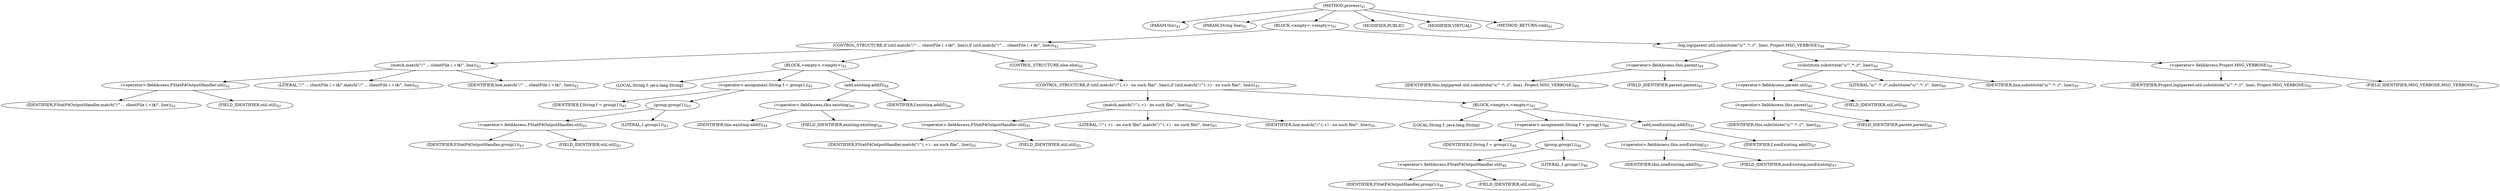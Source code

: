 digraph "process" {  
"48" [label = <(METHOD,process)<SUB>41</SUB>> ]
"49" [label = <(PARAM,this)<SUB>41</SUB>> ]
"50" [label = <(PARAM,String line)<SUB>41</SUB>> ]
"51" [label = <(BLOCK,&lt;empty&gt;,&lt;empty&gt;)<SUB>41</SUB>> ]
"52" [label = <(CONTROL_STRUCTURE,if (util.match(&quot;/^... clientFile (.+)$/&quot;, line)),if (util.match(&quot;/^... clientFile (.+)$/&quot;, line)))<SUB>42</SUB>> ]
"53" [label = <(match,match(&quot;/^... clientFile (.+)$/&quot;, line))<SUB>42</SUB>> ]
"54" [label = <(&lt;operator&gt;.fieldAccess,FStatP4OutputHandler.util)<SUB>42</SUB>> ]
"55" [label = <(IDENTIFIER,FStatP4OutputHandler,match(&quot;/^... clientFile (.+)$/&quot;, line))<SUB>42</SUB>> ]
"56" [label = <(FIELD_IDENTIFIER,util,util)<SUB>42</SUB>> ]
"57" [label = <(LITERAL,&quot;/^... clientFile (.+)$/&quot;,match(&quot;/^... clientFile (.+)$/&quot;, line))<SUB>42</SUB>> ]
"58" [label = <(IDENTIFIER,line,match(&quot;/^... clientFile (.+)$/&quot;, line))<SUB>42</SUB>> ]
"59" [label = <(BLOCK,&lt;empty&gt;,&lt;empty&gt;)<SUB>42</SUB>> ]
"60" [label = <(LOCAL,String f: java.lang.String)> ]
"61" [label = <(&lt;operator&gt;.assignment,String f = group(1))<SUB>43</SUB>> ]
"62" [label = <(IDENTIFIER,f,String f = group(1))<SUB>43</SUB>> ]
"63" [label = <(group,group(1))<SUB>43</SUB>> ]
"64" [label = <(&lt;operator&gt;.fieldAccess,FStatP4OutputHandler.util)<SUB>43</SUB>> ]
"65" [label = <(IDENTIFIER,FStatP4OutputHandler,group(1))<SUB>43</SUB>> ]
"66" [label = <(FIELD_IDENTIFIER,util,util)<SUB>43</SUB>> ]
"67" [label = <(LITERAL,1,group(1))<SUB>43</SUB>> ]
"68" [label = <(add,existing.add(f))<SUB>44</SUB>> ]
"69" [label = <(&lt;operator&gt;.fieldAccess,this.existing)<SUB>44</SUB>> ]
"70" [label = <(IDENTIFIER,this,existing.add(f))<SUB>44</SUB>> ]
"71" [label = <(FIELD_IDENTIFIER,existing,existing)<SUB>44</SUB>> ]
"72" [label = <(IDENTIFIER,f,existing.add(f))<SUB>44</SUB>> ]
"73" [label = <(CONTROL_STRUCTURE,else,else)<SUB>45</SUB>> ]
"74" [label = <(CONTROL_STRUCTURE,if (util.match(&quot;/^(.+) - no such file/&quot;, line)),if (util.match(&quot;/^(.+) - no such file/&quot;, line)))<SUB>45</SUB>> ]
"75" [label = <(match,match(&quot;/^(.+) - no such file/&quot;, line))<SUB>45</SUB>> ]
"76" [label = <(&lt;operator&gt;.fieldAccess,FStatP4OutputHandler.util)<SUB>45</SUB>> ]
"77" [label = <(IDENTIFIER,FStatP4OutputHandler,match(&quot;/^(.+) - no such file/&quot;, line))<SUB>45</SUB>> ]
"78" [label = <(FIELD_IDENTIFIER,util,util)<SUB>45</SUB>> ]
"79" [label = <(LITERAL,&quot;/^(.+) - no such file/&quot;,match(&quot;/^(.+) - no such file/&quot;, line))<SUB>45</SUB>> ]
"80" [label = <(IDENTIFIER,line,match(&quot;/^(.+) - no such file/&quot;, line))<SUB>45</SUB>> ]
"81" [label = <(BLOCK,&lt;empty&gt;,&lt;empty&gt;)<SUB>45</SUB>> ]
"82" [label = <(LOCAL,String f: java.lang.String)> ]
"83" [label = <(&lt;operator&gt;.assignment,String f = group(1))<SUB>46</SUB>> ]
"84" [label = <(IDENTIFIER,f,String f = group(1))<SUB>46</SUB>> ]
"85" [label = <(group,group(1))<SUB>46</SUB>> ]
"86" [label = <(&lt;operator&gt;.fieldAccess,FStatP4OutputHandler.util)<SUB>46</SUB>> ]
"87" [label = <(IDENTIFIER,FStatP4OutputHandler,group(1))<SUB>46</SUB>> ]
"88" [label = <(FIELD_IDENTIFIER,util,util)<SUB>46</SUB>> ]
"89" [label = <(LITERAL,1,group(1))<SUB>46</SUB>> ]
"90" [label = <(add,nonExisting.add(f))<SUB>47</SUB>> ]
"91" [label = <(&lt;operator&gt;.fieldAccess,this.nonExisting)<SUB>47</SUB>> ]
"92" [label = <(IDENTIFIER,this,nonExisting.add(f))<SUB>47</SUB>> ]
"93" [label = <(FIELD_IDENTIFIER,nonExisting,nonExisting)<SUB>47</SUB>> ]
"94" [label = <(IDENTIFIER,f,nonExisting.add(f))<SUB>47</SUB>> ]
"95" [label = <(log,log(parent.util.substitute(&quot;s/^.*: //&quot;, line), Project.MSG_VERBOSE))<SUB>49</SUB>> ]
"96" [label = <(&lt;operator&gt;.fieldAccess,this.parent)<SUB>49</SUB>> ]
"97" [label = <(IDENTIFIER,this,log(parent.util.substitute(&quot;s/^.*: //&quot;, line), Project.MSG_VERBOSE))<SUB>49</SUB>> ]
"98" [label = <(FIELD_IDENTIFIER,parent,parent)<SUB>49</SUB>> ]
"99" [label = <(substitute,substitute(&quot;s/^.*: //&quot;, line))<SUB>49</SUB>> ]
"100" [label = <(&lt;operator&gt;.fieldAccess,parent.util)<SUB>49</SUB>> ]
"101" [label = <(&lt;operator&gt;.fieldAccess,this.parent)<SUB>49</SUB>> ]
"102" [label = <(IDENTIFIER,this,substitute(&quot;s/^.*: //&quot;, line))<SUB>49</SUB>> ]
"103" [label = <(FIELD_IDENTIFIER,parent,parent)<SUB>49</SUB>> ]
"104" [label = <(FIELD_IDENTIFIER,util,util)<SUB>49</SUB>> ]
"105" [label = <(LITERAL,&quot;s/^.*: //&quot;,substitute(&quot;s/^.*: //&quot;, line))<SUB>49</SUB>> ]
"106" [label = <(IDENTIFIER,line,substitute(&quot;s/^.*: //&quot;, line))<SUB>49</SUB>> ]
"107" [label = <(&lt;operator&gt;.fieldAccess,Project.MSG_VERBOSE)<SUB>50</SUB>> ]
"108" [label = <(IDENTIFIER,Project,log(parent.util.substitute(&quot;s/^.*: //&quot;, line), Project.MSG_VERBOSE))<SUB>50</SUB>> ]
"109" [label = <(FIELD_IDENTIFIER,MSG_VERBOSE,MSG_VERBOSE)<SUB>50</SUB>> ]
"110" [label = <(MODIFIER,PUBLIC)> ]
"111" [label = <(MODIFIER,VIRTUAL)> ]
"112" [label = <(METHOD_RETURN,void)<SUB>41</SUB>> ]
  "48" -> "49" 
  "48" -> "50" 
  "48" -> "51" 
  "48" -> "110" 
  "48" -> "111" 
  "48" -> "112" 
  "51" -> "52" 
  "51" -> "95" 
  "52" -> "53" 
  "52" -> "59" 
  "52" -> "73" 
  "53" -> "54" 
  "53" -> "57" 
  "53" -> "58" 
  "54" -> "55" 
  "54" -> "56" 
  "59" -> "60" 
  "59" -> "61" 
  "59" -> "68" 
  "61" -> "62" 
  "61" -> "63" 
  "63" -> "64" 
  "63" -> "67" 
  "64" -> "65" 
  "64" -> "66" 
  "68" -> "69" 
  "68" -> "72" 
  "69" -> "70" 
  "69" -> "71" 
  "73" -> "74" 
  "74" -> "75" 
  "74" -> "81" 
  "75" -> "76" 
  "75" -> "79" 
  "75" -> "80" 
  "76" -> "77" 
  "76" -> "78" 
  "81" -> "82" 
  "81" -> "83" 
  "81" -> "90" 
  "83" -> "84" 
  "83" -> "85" 
  "85" -> "86" 
  "85" -> "89" 
  "86" -> "87" 
  "86" -> "88" 
  "90" -> "91" 
  "90" -> "94" 
  "91" -> "92" 
  "91" -> "93" 
  "95" -> "96" 
  "95" -> "99" 
  "95" -> "107" 
  "96" -> "97" 
  "96" -> "98" 
  "99" -> "100" 
  "99" -> "105" 
  "99" -> "106" 
  "100" -> "101" 
  "100" -> "104" 
  "101" -> "102" 
  "101" -> "103" 
  "107" -> "108" 
  "107" -> "109" 
}
